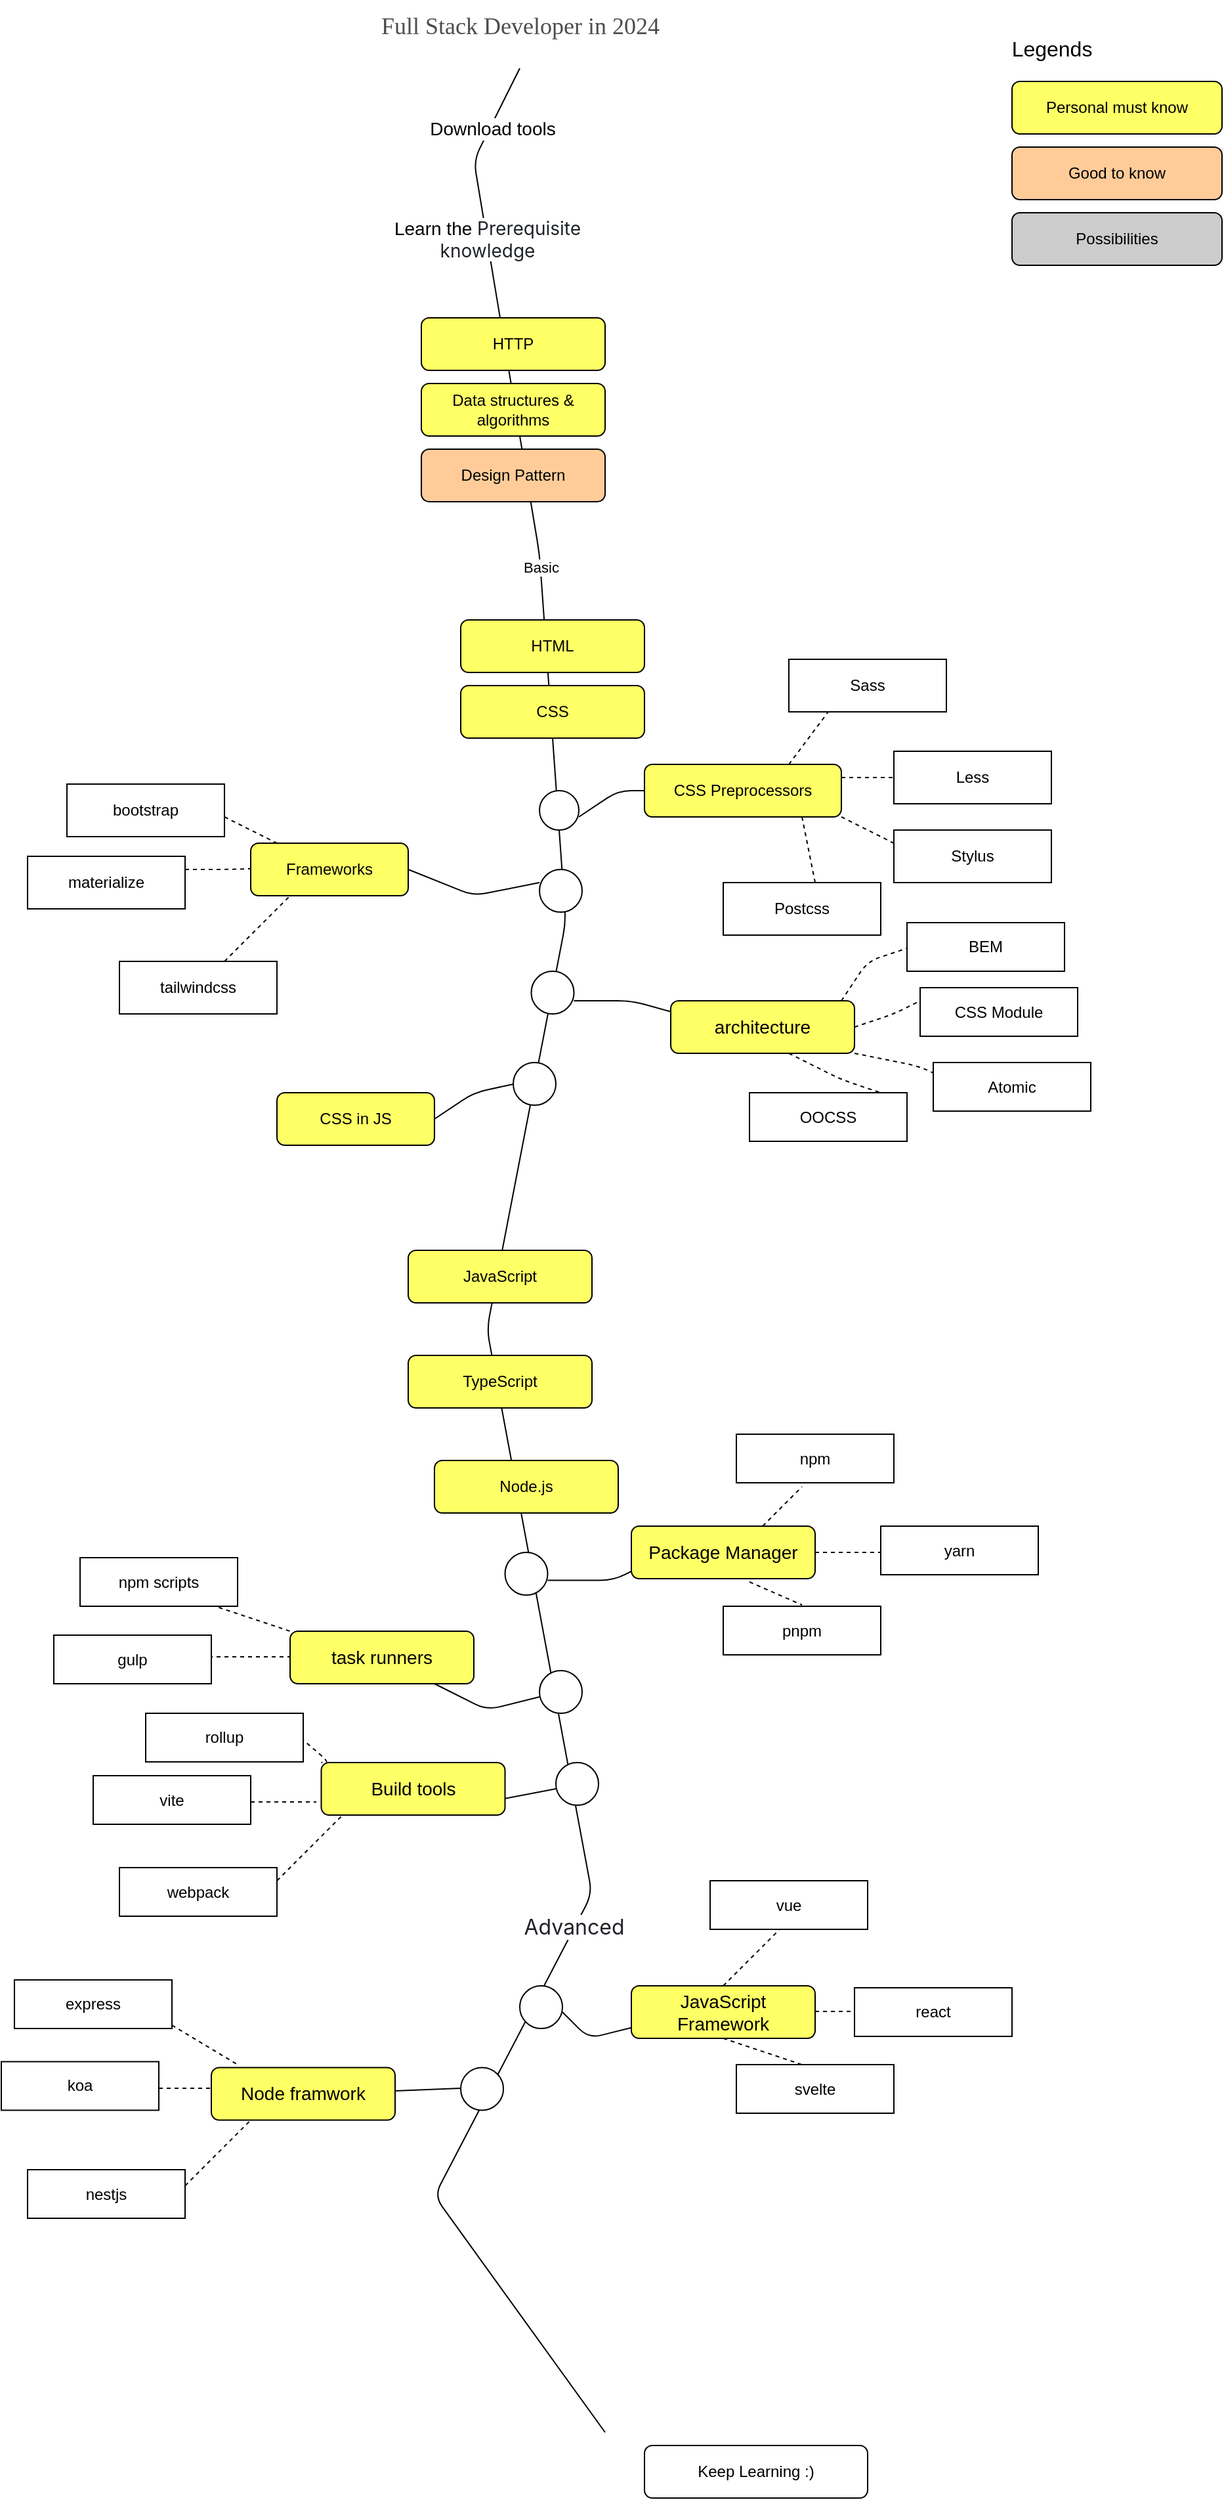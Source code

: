 <mxfile version="26.0.1">
  <diagram id="6a731a19-8d31-9384-78a2-239565b7b9f0" name="Page-1">
    <mxGraphModel dx="1434" dy="780" grid="1" gridSize="10" guides="1" tooltips="1" connect="1" arrows="1" fold="1" page="1" pageScale="1" pageWidth="1169" pageHeight="827" background="none" math="0" shadow="0">
      <root>
        <mxCell id="0" />
        <mxCell id="1" parent="0" />
        <mxCell id="o0vIgVdxRqHnW3IHY1vi-1782" value="Full Stack Developer in 2024" style="text;html=1;align=center;verticalAlign=middle;resizable=0;points=[];autosize=1;strokeColor=none;fillColor=none;fontFamily=Verdana;fontSize=18;fontColor=light-dark(#4d4d4d, #ededed);rounded=1;" vertex="1" parent="1">
          <mxGeometry x="445" y="18" width="280" height="40" as="geometry" />
        </mxCell>
        <mxCell id="o0vIgVdxRqHnW3IHY1vi-1783" value="Legends" style="text;html=1;align=center;verticalAlign=middle;resizable=0;points=[];autosize=1;strokeColor=none;fillColor=none;fontSize=16;rounded=1;" vertex="1" parent="1">
          <mxGeometry x="950" y="40" width="80" height="30" as="geometry" />
        </mxCell>
        <mxCell id="o0vIgVdxRqHnW3IHY1vi-1784" value="Personal must know" style="whiteSpace=wrap;html=1;fillColor=#FFFF66;gradientColor=none;rounded=1;" vertex="1" parent="1">
          <mxGeometry x="960" y="80" width="160" height="40" as="geometry" />
        </mxCell>
        <mxCell id="o0vIgVdxRqHnW3IHY1vi-1785" value="Good to know" style="whiteSpace=wrap;html=1;fillColor=#FFCC99;strokeColor=default;rounded=1;" vertex="1" parent="1">
          <mxGeometry x="960" y="130" width="160" height="40" as="geometry" />
        </mxCell>
        <mxCell id="o0vIgVdxRqHnW3IHY1vi-1786" value="Possibilities" style="whiteSpace=wrap;html=1;strokeColor=default;fillColor=#CCCCCC;rounded=1;" vertex="1" parent="1">
          <mxGeometry x="960" y="180" width="160" height="40" as="geometry" />
        </mxCell>
        <mxCell id="o0vIgVdxRqHnW3IHY1vi-1800" value="Keep Learning :)" style="whiteSpace=wrap;html=1;rounded=1;" vertex="1" parent="1">
          <mxGeometry x="680" y="1880" width="170" height="40" as="geometry" />
        </mxCell>
        <mxCell id="o0vIgVdxRqHnW3IHY1vi-1811" value="" style="endArrow=none;html=1;rounded=1;" edge="1" parent="1">
          <mxGeometry width="50" height="50" relative="1" as="geometry">
            <mxPoint x="650" y="1870" as="sourcePoint" />
            <mxPoint x="585" y="70" as="targetPoint" />
            <Array as="points">
              <mxPoint x="520" y="1690" />
              <mxPoint x="640" y="1460" />
              <mxPoint x="560" y="1030" />
              <mxPoint x="620" y="720" />
              <mxPoint x="600" y="440" />
              <mxPoint x="550" y="140" />
            </Array>
          </mxGeometry>
        </mxCell>
        <mxCell id="o0vIgVdxRqHnW3IHY1vi-1813" value="Download tools" style="edgeLabel;html=1;align=center;verticalAlign=middle;resizable=0;points=[];rounded=1;fontSize=14;" vertex="1" connectable="0" parent="o0vIgVdxRqHnW3IHY1vi-1811">
          <mxGeometry x="0.946" y="-2" relative="1" as="geometry">
            <mxPoint y="-1" as="offset" />
          </mxGeometry>
        </mxCell>
        <mxCell id="o0vIgVdxRqHnW3IHY1vi-1814" value="Learn the&amp;nbsp;&lt;span style=&quot;color: rgb(31, 35, 40); font-family: -apple-system, BlinkMacSystemFont, &amp;quot;Segoe UI&amp;quot;, &amp;quot;Noto Sans&amp;quot;, Helvetica, Arial, sans-serif, &amp;quot;Apple Color Emoji&amp;quot;, &amp;quot;Segoe UI Emoji&amp;quot;; text-align: left; text-wrap: wrap;&quot;&gt;Prerequisite knowledge&lt;/span&gt;" style="edgeLabel;html=1;align=center;verticalAlign=middle;resizable=0;points=[];rounded=1;fontSize=14;" vertex="1" connectable="0" parent="o0vIgVdxRqHnW3IHY1vi-1811">
          <mxGeometry x="0.754" y="-1" relative="1" as="geometry">
            <mxPoint x="-17" y="-93" as="offset" />
          </mxGeometry>
        </mxCell>
        <mxCell id="o0vIgVdxRqHnW3IHY1vi-1821" value="Basic" style="edgeLabel;html=1;align=center;verticalAlign=middle;resizable=0;points=[];rounded=1;" vertex="1" connectable="0" parent="o0vIgVdxRqHnW3IHY1vi-1811">
          <mxGeometry x="0.368" y="-2" relative="1" as="geometry">
            <mxPoint x="-17" y="-207" as="offset" />
          </mxGeometry>
        </mxCell>
        <mxCell id="o0vIgVdxRqHnW3IHY1vi-1926" value="&lt;span style=&quot;color: rgb(31, 35, 40); font-family: -apple-system, BlinkMacSystemFont, &amp;quot;Segoe UI&amp;quot;, &amp;quot;Noto Sans&amp;quot;, Helvetica, Arial, sans-serif, &amp;quot;Apple Color Emoji&amp;quot;, &amp;quot;Segoe UI Emoji&amp;quot;; font-size: 16px; text-align: left; text-wrap: wrap;&quot;&gt;Advanced&lt;/span&gt;" style="edgeLabel;html=1;align=center;verticalAlign=middle;resizable=0;points=[];rounded=1;" vertex="1" connectable="0" parent="o0vIgVdxRqHnW3IHY1vi-1811">
          <mxGeometry x="-0.522" y="1" relative="1" as="geometry">
            <mxPoint as="offset" />
          </mxGeometry>
        </mxCell>
        <mxCell id="o0vIgVdxRqHnW3IHY1vi-1815" value="HTML" style="rounded=1;whiteSpace=wrap;html=1;strokeColor=default;align=center;verticalAlign=middle;fontFamily=Helvetica;fontSize=12;fontColor=default;fillColor=#FFFF66;gradientColor=none;" vertex="1" parent="1">
          <mxGeometry x="540" y="490" width="140" height="40" as="geometry" />
        </mxCell>
        <mxCell id="o0vIgVdxRqHnW3IHY1vi-1816" value="Data structures &amp;amp; algorithms" style="rounded=1;whiteSpace=wrap;html=1;fontSize=12;strokeColor=default;align=center;verticalAlign=middle;fontFamily=Helvetica;fontColor=default;fillColor=#FFFF66;gradientColor=none;" vertex="1" parent="1">
          <mxGeometry x="510" y="310" width="140" height="40" as="geometry" />
        </mxCell>
        <mxCell id="o0vIgVdxRqHnW3IHY1vi-1820" value="Design Pattern" style="rounded=1;whiteSpace=wrap;html=1;strokeColor=default;align=center;verticalAlign=middle;fontFamily=Helvetica;fontSize=12;fontColor=default;fillColor=#FFCC99;gradientColor=none;" vertex="1" parent="1">
          <mxGeometry x="510" y="360" width="140" height="40" as="geometry" />
        </mxCell>
        <mxCell id="o0vIgVdxRqHnW3IHY1vi-1822" value="CSS" style="rounded=1;whiteSpace=wrap;html=1;strokeColor=default;align=center;verticalAlign=middle;fontFamily=Helvetica;fontSize=12;fontColor=default;fillColor=#FFFF66;gradientColor=none;" vertex="1" parent="1">
          <mxGeometry x="540" y="540" width="140" height="40" as="geometry" />
        </mxCell>
        <mxCell id="o0vIgVdxRqHnW3IHY1vi-1823" value="JavaScript" style="rounded=1;whiteSpace=wrap;html=1;strokeColor=default;align=center;verticalAlign=middle;fontFamily=Helvetica;fontSize=12;fontColor=default;fillColor=#FFFF66;gradientColor=none;" vertex="1" parent="1">
          <mxGeometry x="500" y="970" width="140" height="40" as="geometry" />
        </mxCell>
        <mxCell id="o0vIgVdxRqHnW3IHY1vi-1824" value="HTTP" style="rounded=1;whiteSpace=wrap;html=1;strokeColor=default;align=center;verticalAlign=middle;fontFamily=Helvetica;fontSize=12;fontColor=default;fillColor=#FFFF66;gradientColor=none;" vertex="1" parent="1">
          <mxGeometry x="510" y="260" width="140" height="40" as="geometry" />
        </mxCell>
        <mxCell id="o0vIgVdxRqHnW3IHY1vi-1825" value="TypeScript" style="rounded=1;whiteSpace=wrap;html=1;strokeColor=default;align=center;verticalAlign=middle;fontFamily=Helvetica;fontSize=12;fontColor=default;fillColor=#FFFF66;gradientColor=none;" vertex="1" parent="1">
          <mxGeometry x="500" y="1050" width="140" height="40" as="geometry" />
        </mxCell>
        <mxCell id="o0vIgVdxRqHnW3IHY1vi-1830" value="Node.js" style="rounded=1;whiteSpace=wrap;html=1;strokeColor=default;align=center;verticalAlign=middle;fontFamily=Helvetica;fontSize=12;fontColor=default;fillColor=#FFFF66;gradientColor=none;" vertex="1" parent="1">
          <mxGeometry x="520" y="1130" width="140" height="40" as="geometry" />
        </mxCell>
        <mxCell id="o0vIgVdxRqHnW3IHY1vi-1831" value="" style="ellipse;whiteSpace=wrap;html=1;aspect=fixed;rounded=1;" vertex="1" parent="1">
          <mxGeometry x="600" y="620" width="30" height="30" as="geometry" />
        </mxCell>
        <mxCell id="o0vIgVdxRqHnW3IHY1vi-1844" value="" style="endArrow=none;html=1;rounded=1;" edge="1" parent="1">
          <mxGeometry width="50" height="50" relative="1" as="geometry">
            <mxPoint x="630" y="640" as="sourcePoint" />
            <mxPoint x="680" y="620" as="targetPoint" />
            <Array as="points">
              <mxPoint x="660" y="620" />
            </Array>
          </mxGeometry>
        </mxCell>
        <mxCell id="o0vIgVdxRqHnW3IHY1vi-1845" value="&lt;div style=&quot;text-align: left;&quot;&gt;CSS Preprocessors&lt;/div&gt;" style="rounded=1;whiteSpace=wrap;html=1;strokeColor=default;align=center;verticalAlign=middle;fontFamily=Helvetica;fontSize=12;fontColor=default;fillColor=#FFFF66;gradientColor=none;" vertex="1" parent="1">
          <mxGeometry x="680" y="600" width="150" height="40" as="geometry" />
        </mxCell>
        <mxCell id="o0vIgVdxRqHnW3IHY1vi-1847" value="" style="endArrow=none;dashed=1;html=1;rounded=1;" edge="1" parent="1">
          <mxGeometry width="50" height="50" relative="1" as="geometry">
            <mxPoint x="830" y="610" as="sourcePoint" />
            <mxPoint x="870" y="610" as="targetPoint" />
          </mxGeometry>
        </mxCell>
        <mxCell id="o0vIgVdxRqHnW3IHY1vi-1848" value="" style="endArrow=none;dashed=1;html=1;rounded=1;exitX=1;exitY=1;exitDx=0;exitDy=0;" edge="1" parent="1" source="o0vIgVdxRqHnW3IHY1vi-1845">
          <mxGeometry width="50" height="50" relative="1" as="geometry">
            <mxPoint x="820" y="700" as="sourcePoint" />
            <mxPoint x="870" y="660" as="targetPoint" />
          </mxGeometry>
        </mxCell>
        <mxCell id="o0vIgVdxRqHnW3IHY1vi-1849" value="" style="endArrow=none;dashed=1;html=1;rounded=1;" edge="1" parent="1">
          <mxGeometry width="50" height="50" relative="1" as="geometry">
            <mxPoint x="810" y="690" as="sourcePoint" />
            <mxPoint x="800" y="640" as="targetPoint" />
          </mxGeometry>
        </mxCell>
        <mxCell id="o0vIgVdxRqHnW3IHY1vi-1850" value="" style="endArrow=none;dashed=1;html=1;rounded=1;" edge="1" parent="1">
          <mxGeometry width="50" height="50" relative="1" as="geometry">
            <mxPoint x="790" y="600" as="sourcePoint" />
            <mxPoint x="820" y="560" as="targetPoint" />
          </mxGeometry>
        </mxCell>
        <mxCell id="o0vIgVdxRqHnW3IHY1vi-1852" value="Sass" style="rounded=0;whiteSpace=wrap;html=1;" vertex="1" parent="1">
          <mxGeometry x="790" y="520" width="120" height="40" as="geometry" />
        </mxCell>
        <mxCell id="o0vIgVdxRqHnW3IHY1vi-1853" value="Less" style="rounded=0;whiteSpace=wrap;html=1;" vertex="1" parent="1">
          <mxGeometry x="870" y="590" width="120" height="40" as="geometry" />
        </mxCell>
        <mxCell id="o0vIgVdxRqHnW3IHY1vi-1854" value="Stylus" style="rounded=0;whiteSpace=wrap;html=1;" vertex="1" parent="1">
          <mxGeometry x="870" y="650" width="120" height="40" as="geometry" />
        </mxCell>
        <mxCell id="o0vIgVdxRqHnW3IHY1vi-1855" value="Postcss" style="rounded=0;whiteSpace=wrap;html=1;" vertex="1" parent="1">
          <mxGeometry x="740" y="690" width="120" height="40" as="geometry" />
        </mxCell>
        <mxCell id="o0vIgVdxRqHnW3IHY1vi-1856" value="" style="ellipse;whiteSpace=wrap;html=1;aspect=fixed;rounded=1;strokeColor=default;align=center;verticalAlign=middle;fontFamily=Helvetica;fontSize=12;fontColor=default;fillColor=default;" vertex="1" parent="1">
          <mxGeometry x="600" y="680" width="32.5" height="32.5" as="geometry" />
        </mxCell>
        <mxCell id="o0vIgVdxRqHnW3IHY1vi-1857" value="" style="endArrow=none;html=1;rounded=1;" edge="1" parent="1">
          <mxGeometry width="50" height="50" relative="1" as="geometry">
            <mxPoint x="500" y="680" as="sourcePoint" />
            <mxPoint x="600" y="690" as="targetPoint" />
            <Array as="points">
              <mxPoint x="550" y="700" />
            </Array>
          </mxGeometry>
        </mxCell>
        <mxCell id="o0vIgVdxRqHnW3IHY1vi-1858" value="Frameworks" style="rounded=1;whiteSpace=wrap;html=1;strokeColor=default;align=center;verticalAlign=middle;fontFamily=Helvetica;fontSize=12;fontColor=default;fillColor=#FFFF66;gradientColor=none;" vertex="1" parent="1">
          <mxGeometry x="380" y="660" width="120" height="40" as="geometry" />
        </mxCell>
        <mxCell id="o0vIgVdxRqHnW3IHY1vi-1859" value="" style="endArrow=none;dashed=1;html=1;rounded=1;" edge="1" parent="1">
          <mxGeometry width="50" height="50" relative="1" as="geometry">
            <mxPoint x="360" y="750" as="sourcePoint" />
            <mxPoint x="410" y="700" as="targetPoint" />
          </mxGeometry>
        </mxCell>
        <mxCell id="o0vIgVdxRqHnW3IHY1vi-1860" value="" style="endArrow=none;dashed=1;html=1;rounded=1;" edge="1" parent="1">
          <mxGeometry width="50" height="50" relative="1" as="geometry">
            <mxPoint x="330" y="680" as="sourcePoint" />
            <mxPoint x="380" y="679.5" as="targetPoint" />
            <Array as="points">
              <mxPoint x="360" y="680" />
            </Array>
          </mxGeometry>
        </mxCell>
        <mxCell id="o0vIgVdxRqHnW3IHY1vi-1861" value="" style="endArrow=none;dashed=1;html=1;rounded=1;" edge="1" parent="1">
          <mxGeometry width="50" height="50" relative="1" as="geometry">
            <mxPoint x="360" y="640" as="sourcePoint" />
            <mxPoint x="400" y="660" as="targetPoint" />
            <Array as="points">
              <mxPoint x="400" y="660" />
            </Array>
          </mxGeometry>
        </mxCell>
        <mxCell id="o0vIgVdxRqHnW3IHY1vi-1862" value="bootstrap" style="rounded=0;whiteSpace=wrap;html=1;" vertex="1" parent="1">
          <mxGeometry x="240" y="615" width="120" height="40" as="geometry" />
        </mxCell>
        <mxCell id="o0vIgVdxRqHnW3IHY1vi-1863" value="materialize" style="rounded=0;whiteSpace=wrap;html=1;" vertex="1" parent="1">
          <mxGeometry x="210" y="670" width="120" height="40" as="geometry" />
        </mxCell>
        <mxCell id="o0vIgVdxRqHnW3IHY1vi-1864" value="tailwindcss" style="rounded=0;whiteSpace=wrap;html=1;" vertex="1" parent="1">
          <mxGeometry x="280" y="750" width="120" height="40" as="geometry" />
        </mxCell>
        <mxCell id="o0vIgVdxRqHnW3IHY1vi-1865" value="" style="ellipse;whiteSpace=wrap;html=1;aspect=fixed;rounded=1;strokeColor=default;align=center;verticalAlign=middle;fontFamily=Helvetica;fontSize=12;fontColor=default;fillColor=default;" vertex="1" parent="1">
          <mxGeometry x="593.75" y="757.5" width="32.5" height="32.5" as="geometry" />
        </mxCell>
        <mxCell id="o0vIgVdxRqHnW3IHY1vi-1866" value="" style="endArrow=none;html=1;rounded=1;" edge="1" parent="1">
          <mxGeometry width="50" height="50" relative="1" as="geometry">
            <mxPoint x="626.25" y="780" as="sourcePoint" />
            <mxPoint x="706.25" y="790" as="targetPoint" />
            <Array as="points">
              <mxPoint x="670" y="780" />
            </Array>
          </mxGeometry>
        </mxCell>
        <mxCell id="o0vIgVdxRqHnW3IHY1vi-1867" value="&lt;font style=&quot;font-size: 14px;&quot;&gt;architecture&lt;/font&gt;" style="rounded=1;whiteSpace=wrap;html=1;strokeColor=default;align=center;verticalAlign=middle;fontFamily=Helvetica;fontSize=12;fontColor=default;fillColor=#FFFF66;gradientColor=none;" vertex="1" parent="1">
          <mxGeometry x="700" y="780" width="140" height="40" as="geometry" />
        </mxCell>
        <mxCell id="o0vIgVdxRqHnW3IHY1vi-1868" value="" style="endArrow=none;dashed=1;html=1;rounded=1;" edge="1" parent="1">
          <mxGeometry width="50" height="50" relative="1" as="geometry">
            <mxPoint x="830" y="780" as="sourcePoint" />
            <mxPoint x="880" y="740" as="targetPoint" />
            <Array as="points">
              <mxPoint x="850" y="750" />
            </Array>
          </mxGeometry>
        </mxCell>
        <mxCell id="o0vIgVdxRqHnW3IHY1vi-1869" value="" style="endArrow=none;dashed=1;html=1;rounded=1;" edge="1" parent="1">
          <mxGeometry width="50" height="50" relative="1" as="geometry">
            <mxPoint x="840" y="800" as="sourcePoint" />
            <mxPoint x="890" y="780" as="targetPoint" />
            <Array as="points">
              <mxPoint x="870" y="790" />
            </Array>
          </mxGeometry>
        </mxCell>
        <mxCell id="o0vIgVdxRqHnW3IHY1vi-1870" value="" style="endArrow=none;dashed=1;html=1;rounded=1;" edge="1" parent="1">
          <mxGeometry width="50" height="50" relative="1" as="geometry">
            <mxPoint x="840" y="820" as="sourcePoint" />
            <mxPoint x="910" y="840" as="targetPoint" />
            <Array as="points">
              <mxPoint x="890" y="830" />
            </Array>
          </mxGeometry>
        </mxCell>
        <mxCell id="o0vIgVdxRqHnW3IHY1vi-1871" value="" style="endArrow=none;dashed=1;html=1;rounded=1;" edge="1" parent="1">
          <mxGeometry width="50" height="50" relative="1" as="geometry">
            <mxPoint x="790" y="820" as="sourcePoint" />
            <mxPoint x="860" y="850" as="targetPoint" />
            <Array as="points">
              <mxPoint x="830" y="840" />
            </Array>
          </mxGeometry>
        </mxCell>
        <mxCell id="o0vIgVdxRqHnW3IHY1vi-1872" value="BEM" style="rounded=0;whiteSpace=wrap;html=1;" vertex="1" parent="1">
          <mxGeometry x="880" y="720.5" width="120" height="37" as="geometry" />
        </mxCell>
        <mxCell id="o0vIgVdxRqHnW3IHY1vi-1873" value="CSS Module" style="rounded=0;whiteSpace=wrap;html=1;" vertex="1" parent="1">
          <mxGeometry x="890" y="770" width="120" height="37" as="geometry" />
        </mxCell>
        <mxCell id="o0vIgVdxRqHnW3IHY1vi-1875" value="Atomic" style="rounded=0;whiteSpace=wrap;html=1;" vertex="1" parent="1">
          <mxGeometry x="900" y="827" width="120" height="37" as="geometry" />
        </mxCell>
        <mxCell id="o0vIgVdxRqHnW3IHY1vi-1876" value="OOCSS" style="rounded=0;whiteSpace=wrap;html=1;" vertex="1" parent="1">
          <mxGeometry x="760" y="850" width="120" height="37" as="geometry" />
        </mxCell>
        <mxCell id="o0vIgVdxRqHnW3IHY1vi-1885" value="" style="ellipse;whiteSpace=wrap;html=1;aspect=fixed;rounded=1;strokeColor=default;align=center;verticalAlign=middle;fontFamily=Helvetica;fontSize=12;fontColor=default;fillColor=default;" vertex="1" parent="1">
          <mxGeometry x="580" y="827" width="32.5" height="32.5" as="geometry" />
        </mxCell>
        <mxCell id="o0vIgVdxRqHnW3IHY1vi-1886" value="" style="endArrow=none;html=1;rounded=1;" edge="1" parent="1">
          <mxGeometry width="50" height="50" relative="1" as="geometry">
            <mxPoint x="520" y="870" as="sourcePoint" />
            <mxPoint x="580" y="843.5" as="targetPoint" />
            <Array as="points">
              <mxPoint x="550" y="850" />
            </Array>
          </mxGeometry>
        </mxCell>
        <mxCell id="o0vIgVdxRqHnW3IHY1vi-1888" value="CSS in JS" style="rounded=1;whiteSpace=wrap;html=1;strokeColor=default;align=center;verticalAlign=middle;fontFamily=Helvetica;fontSize=12;fontColor=default;fillColor=#FFFF66;gradientColor=none;" vertex="1" parent="1">
          <mxGeometry x="400" y="850" width="120" height="40" as="geometry" />
        </mxCell>
        <mxCell id="o0vIgVdxRqHnW3IHY1vi-1893" value="" style="ellipse;whiteSpace=wrap;html=1;aspect=fixed;rounded=1;strokeColor=default;align=center;verticalAlign=middle;fontFamily=Helvetica;fontSize=12;fontColor=default;fillColor=default;" vertex="1" parent="1">
          <mxGeometry x="573.75" y="1200" width="32.5" height="32.5" as="geometry" />
        </mxCell>
        <mxCell id="o0vIgVdxRqHnW3IHY1vi-1894" value="" style="endArrow=none;html=1;rounded=1;" edge="1" parent="1">
          <mxGeometry width="50" height="50" relative="1" as="geometry">
            <mxPoint x="606.25" y="1221.25" as="sourcePoint" />
            <mxPoint x="676.25" y="1211.25" as="targetPoint" />
            <Array as="points">
              <mxPoint x="656.25" y="1221.25" />
            </Array>
          </mxGeometry>
        </mxCell>
        <mxCell id="o0vIgVdxRqHnW3IHY1vi-1896" value="&lt;span style=&quot;font-size: 14px;&quot;&gt;Package Manager&lt;/span&gt;" style="rounded=1;whiteSpace=wrap;html=1;strokeColor=default;align=center;verticalAlign=middle;fontFamily=Helvetica;fontSize=12;fontColor=default;fillColor=#FFFF66;gradientColor=none;" vertex="1" parent="1">
          <mxGeometry x="670" y="1180" width="140" height="40" as="geometry" />
        </mxCell>
        <mxCell id="o0vIgVdxRqHnW3IHY1vi-1897" value="" style="endArrow=none;dashed=1;html=1;rounded=1;" edge="1" parent="1">
          <mxGeometry width="50" height="50" relative="1" as="geometry">
            <mxPoint x="770" y="1180" as="sourcePoint" />
            <mxPoint x="800" y="1150" as="targetPoint" />
          </mxGeometry>
        </mxCell>
        <mxCell id="o0vIgVdxRqHnW3IHY1vi-1898" value="" style="endArrow=none;dashed=1;html=1;rounded=1;" edge="1" parent="1">
          <mxGeometry width="50" height="50" relative="1" as="geometry">
            <mxPoint x="810" y="1200" as="sourcePoint" />
            <mxPoint x="860" y="1200" as="targetPoint" />
            <Array as="points">
              <mxPoint x="840" y="1200" />
            </Array>
          </mxGeometry>
        </mxCell>
        <mxCell id="o0vIgVdxRqHnW3IHY1vi-1899" value="" style="endArrow=none;dashed=1;html=1;rounded=1;" edge="1" parent="1">
          <mxGeometry width="50" height="50" relative="1" as="geometry">
            <mxPoint x="760" y="1222.5" as="sourcePoint" />
            <mxPoint x="800" y="1240" as="targetPoint" />
          </mxGeometry>
        </mxCell>
        <mxCell id="o0vIgVdxRqHnW3IHY1vi-1902" value="npm" style="rounded=0;whiteSpace=wrap;html=1;" vertex="1" parent="1">
          <mxGeometry x="750" y="1110" width="120" height="37" as="geometry" />
        </mxCell>
        <mxCell id="o0vIgVdxRqHnW3IHY1vi-1903" value="pnpm" style="rounded=0;whiteSpace=wrap;html=1;" vertex="1" parent="1">
          <mxGeometry x="740" y="1241" width="120" height="37" as="geometry" />
        </mxCell>
        <mxCell id="o0vIgVdxRqHnW3IHY1vi-1905" value="yarn" style="rounded=0;whiteSpace=wrap;html=1;" vertex="1" parent="1">
          <mxGeometry x="860" y="1180" width="120" height="37" as="geometry" />
        </mxCell>
        <mxCell id="o0vIgVdxRqHnW3IHY1vi-1906" value="" style="ellipse;whiteSpace=wrap;html=1;aspect=fixed;rounded=1;strokeColor=default;align=center;verticalAlign=middle;fontFamily=Helvetica;fontSize=12;fontColor=default;fillColor=default;" vertex="1" parent="1">
          <mxGeometry x="600" y="1290" width="32.5" height="32.5" as="geometry" />
        </mxCell>
        <mxCell id="o0vIgVdxRqHnW3IHY1vi-1907" value="" style="endArrow=none;html=1;rounded=1;" edge="1" parent="1">
          <mxGeometry width="50" height="50" relative="1" as="geometry">
            <mxPoint x="520" y="1300" as="sourcePoint" />
            <mxPoint x="600" y="1310" as="targetPoint" />
            <Array as="points">
              <mxPoint x="560" y="1320" />
            </Array>
          </mxGeometry>
        </mxCell>
        <mxCell id="o0vIgVdxRqHnW3IHY1vi-1909" value="&lt;span style=&quot;font-size: 14px;&quot;&gt;task runners&lt;/span&gt;" style="rounded=1;whiteSpace=wrap;html=1;strokeColor=default;align=center;verticalAlign=middle;fontFamily=Helvetica;fontSize=12;fontColor=default;fillColor=#FFFF66;gradientColor=none;" vertex="1" parent="1">
          <mxGeometry x="410" y="1260" width="140" height="40" as="geometry" />
        </mxCell>
        <mxCell id="o0vIgVdxRqHnW3IHY1vi-1910" value="" style="endArrow=none;dashed=1;html=1;rounded=1;" edge="1" parent="1">
          <mxGeometry width="50" height="50" relative="1" as="geometry">
            <mxPoint x="350" y="1240" as="sourcePoint" />
            <mxPoint x="410" y="1260" as="targetPoint" />
          </mxGeometry>
        </mxCell>
        <mxCell id="o0vIgVdxRqHnW3IHY1vi-1911" value="" style="endArrow=none;dashed=1;html=1;rounded=1;" edge="1" parent="1">
          <mxGeometry width="50" height="50" relative="1" as="geometry">
            <mxPoint x="330" y="1279.5" as="sourcePoint" />
            <mxPoint x="410" y="1279.5" as="targetPoint" />
            <Array as="points">
              <mxPoint x="380" y="1279.5" />
            </Array>
          </mxGeometry>
        </mxCell>
        <mxCell id="o0vIgVdxRqHnW3IHY1vi-1913" value="npm scripts" style="rounded=0;whiteSpace=wrap;html=1;" vertex="1" parent="1">
          <mxGeometry x="250" y="1204" width="120" height="37" as="geometry" />
        </mxCell>
        <mxCell id="o0vIgVdxRqHnW3IHY1vi-1914" value="gulp" style="rounded=0;whiteSpace=wrap;html=1;" vertex="1" parent="1">
          <mxGeometry x="230" y="1263" width="120" height="37" as="geometry" />
        </mxCell>
        <mxCell id="o0vIgVdxRqHnW3IHY1vi-1916" value="" style="ellipse;whiteSpace=wrap;html=1;aspect=fixed;rounded=1;strokeColor=default;align=center;verticalAlign=middle;fontFamily=Helvetica;fontSize=12;fontColor=default;fillColor=default;" vertex="1" parent="1">
          <mxGeometry x="612.5" y="1360" width="32.5" height="32.5" as="geometry" />
        </mxCell>
        <mxCell id="o0vIgVdxRqHnW3IHY1vi-1917" value="" style="endArrow=none;html=1;rounded=1;" edge="1" parent="1">
          <mxGeometry width="50" height="50" relative="1" as="geometry">
            <mxPoint x="560" y="1390" as="sourcePoint" />
            <mxPoint x="612.5" y="1380" as="targetPoint" />
          </mxGeometry>
        </mxCell>
        <mxCell id="o0vIgVdxRqHnW3IHY1vi-1918" value="&lt;span style=&quot;font-size: 14px;&quot;&gt;Build tools&lt;/span&gt;" style="rounded=1;whiteSpace=wrap;html=1;strokeColor=default;align=center;verticalAlign=middle;fontFamily=Helvetica;fontSize=12;fontColor=default;fillColor=#FFFF66;gradientColor=none;" vertex="1" parent="1">
          <mxGeometry x="433.75" y="1360" width="140" height="40" as="geometry" />
        </mxCell>
        <mxCell id="o0vIgVdxRqHnW3IHY1vi-1919" value="" style="endArrow=none;dashed=1;html=1;rounded=1;" edge="1" parent="1">
          <mxGeometry width="50" height="50" relative="1" as="geometry">
            <mxPoint x="400" y="1450" as="sourcePoint" />
            <mxPoint x="450" y="1400" as="targetPoint" />
          </mxGeometry>
        </mxCell>
        <mxCell id="o0vIgVdxRqHnW3IHY1vi-1921" value="" style="endArrow=none;dashed=1;html=1;rounded=1;" edge="1" parent="1">
          <mxGeometry width="50" height="50" relative="1" as="geometry">
            <mxPoint x="380" y="1390" as="sourcePoint" />
            <mxPoint x="430" y="1390" as="targetPoint" />
          </mxGeometry>
        </mxCell>
        <mxCell id="o0vIgVdxRqHnW3IHY1vi-1922" value="" style="endArrow=none;dashed=1;html=1;rounded=1;" edge="1" parent="1">
          <mxGeometry width="50" height="50" relative="1" as="geometry">
            <mxPoint x="413.75" y="1337.5" as="sourcePoint" />
            <mxPoint x="433.75" y="1360" as="targetPoint" />
            <Array as="points">
              <mxPoint x="440" y="1360" />
            </Array>
          </mxGeometry>
        </mxCell>
        <mxCell id="o0vIgVdxRqHnW3IHY1vi-1923" value="rollup" style="rounded=0;whiteSpace=wrap;html=1;" vertex="1" parent="1">
          <mxGeometry x="300" y="1322.5" width="120" height="37" as="geometry" />
        </mxCell>
        <mxCell id="o0vIgVdxRqHnW3IHY1vi-1924" value="vite" style="rounded=0;whiteSpace=wrap;html=1;" vertex="1" parent="1">
          <mxGeometry x="260" y="1370" width="120" height="37" as="geometry" />
        </mxCell>
        <mxCell id="o0vIgVdxRqHnW3IHY1vi-1925" value="webpack" style="rounded=0;whiteSpace=wrap;html=1;" vertex="1" parent="1">
          <mxGeometry x="280" y="1440" width="120" height="37" as="geometry" />
        </mxCell>
        <mxCell id="o0vIgVdxRqHnW3IHY1vi-1932" value="" style="ellipse;whiteSpace=wrap;html=1;aspect=fixed;rounded=1;strokeColor=default;align=center;verticalAlign=middle;fontFamily=Helvetica;fontSize=12;fontColor=default;fillColor=default;" vertex="1" parent="1">
          <mxGeometry x="585" y="1530" width="32.5" height="32.5" as="geometry" />
        </mxCell>
        <mxCell id="o0vIgVdxRqHnW3IHY1vi-1933" value="" style="endArrow=none;html=1;rounded=1;" edge="1" parent="1">
          <mxGeometry width="50" height="50" relative="1" as="geometry">
            <mxPoint x="617.5" y="1550" as="sourcePoint" />
            <mxPoint x="677.5" y="1560" as="targetPoint" />
            <Array as="points">
              <mxPoint x="637.5" y="1570" />
            </Array>
          </mxGeometry>
        </mxCell>
        <mxCell id="o0vIgVdxRqHnW3IHY1vi-1934" value="&lt;span style=&quot;font-size: 14px;&quot;&gt;JavaScript Framework&lt;/span&gt;" style="rounded=1;whiteSpace=wrap;html=1;strokeColor=default;align=center;verticalAlign=middle;fontFamily=Helvetica;fontSize=12;fontColor=default;fillColor=#FFFF66;gradientColor=none;" vertex="1" parent="1">
          <mxGeometry x="670" y="1530" width="140" height="40" as="geometry" />
        </mxCell>
        <mxCell id="o0vIgVdxRqHnW3IHY1vi-1935" value="" style="endArrow=none;dashed=1;html=1;rounded=1;" edge="1" parent="1">
          <mxGeometry width="50" height="50" relative="1" as="geometry">
            <mxPoint x="740" y="1530" as="sourcePoint" />
            <mxPoint x="790" y="1480" as="targetPoint" />
          </mxGeometry>
        </mxCell>
        <mxCell id="o0vIgVdxRqHnW3IHY1vi-1937" value="" style="endArrow=none;dashed=1;html=1;rounded=1;" edge="1" parent="1">
          <mxGeometry width="50" height="50" relative="1" as="geometry">
            <mxPoint x="740" y="1570" as="sourcePoint" />
            <mxPoint x="800" y="1590" as="targetPoint" />
          </mxGeometry>
        </mxCell>
        <mxCell id="o0vIgVdxRqHnW3IHY1vi-1938" value="" style="endArrow=none;dashed=1;html=1;rounded=1;" edge="1" parent="1">
          <mxGeometry width="50" height="50" relative="1" as="geometry">
            <mxPoint x="810" y="1549.5" as="sourcePoint" />
            <mxPoint x="850" y="1549.5" as="targetPoint" />
          </mxGeometry>
        </mxCell>
        <mxCell id="o0vIgVdxRqHnW3IHY1vi-1939" value="vue" style="rounded=0;whiteSpace=wrap;html=1;" vertex="1" parent="1">
          <mxGeometry x="730" y="1450" width="120" height="37" as="geometry" />
        </mxCell>
        <mxCell id="o0vIgVdxRqHnW3IHY1vi-1940" value="react" style="rounded=0;whiteSpace=wrap;html=1;" vertex="1" parent="1">
          <mxGeometry x="840" y="1531.5" width="120" height="37" as="geometry" />
        </mxCell>
        <mxCell id="o0vIgVdxRqHnW3IHY1vi-1941" value="svelte" style="rounded=0;whiteSpace=wrap;html=1;" vertex="1" parent="1">
          <mxGeometry x="750" y="1590" width="120" height="37" as="geometry" />
        </mxCell>
        <mxCell id="o0vIgVdxRqHnW3IHY1vi-1942" value="" style="ellipse;whiteSpace=wrap;html=1;aspect=fixed;rounded=1;strokeColor=default;align=center;verticalAlign=middle;fontFamily=Helvetica;fontSize=12;fontColor=default;fillColor=default;" vertex="1" parent="1">
          <mxGeometry x="540" y="1592.25" width="32.5" height="32.5" as="geometry" />
        </mxCell>
        <mxCell id="o0vIgVdxRqHnW3IHY1vi-1943" value="&lt;span style=&quot;font-size: 14px;&quot;&gt;Node framwork&lt;/span&gt;" style="rounded=1;whiteSpace=wrap;html=1;strokeColor=default;align=center;verticalAlign=middle;fontFamily=Helvetica;fontSize=12;fontColor=default;fillColor=#FFFF66;gradientColor=none;" vertex="1" parent="1">
          <mxGeometry x="350" y="1592.25" width="140" height="40" as="geometry" />
        </mxCell>
        <mxCell id="o0vIgVdxRqHnW3IHY1vi-1944" value="" style="endArrow=none;html=1;rounded=1;" edge="1" parent="1">
          <mxGeometry width="50" height="50" relative="1" as="geometry">
            <mxPoint x="490" y="1610" as="sourcePoint" />
            <mxPoint x="540" y="1608" as="targetPoint" />
          </mxGeometry>
        </mxCell>
        <mxCell id="o0vIgVdxRqHnW3IHY1vi-1945" value="" style="endArrow=none;dashed=1;html=1;rounded=1;" edge="1" parent="1">
          <mxGeometry width="50" height="50" relative="1" as="geometry">
            <mxPoint x="320" y="1560" as="sourcePoint" />
            <mxPoint x="370" y="1590" as="targetPoint" />
          </mxGeometry>
        </mxCell>
        <mxCell id="o0vIgVdxRqHnW3IHY1vi-1946" value="" style="endArrow=none;dashed=1;html=1;rounded=1;" edge="1" parent="1">
          <mxGeometry width="50" height="50" relative="1" as="geometry">
            <mxPoint x="310" y="1608" as="sourcePoint" />
            <mxPoint x="350" y="1608" as="targetPoint" />
          </mxGeometry>
        </mxCell>
        <mxCell id="o0vIgVdxRqHnW3IHY1vi-1947" value="" style="endArrow=none;dashed=1;html=1;rounded=1;" edge="1" parent="1">
          <mxGeometry width="50" height="50" relative="1" as="geometry">
            <mxPoint x="330" y="1682.25" as="sourcePoint" />
            <mxPoint x="380" y="1632.25" as="targetPoint" />
          </mxGeometry>
        </mxCell>
        <mxCell id="o0vIgVdxRqHnW3IHY1vi-1948" value="express" style="rounded=0;whiteSpace=wrap;html=1;" vertex="1" parent="1">
          <mxGeometry x="200" y="1525.5" width="120" height="37" as="geometry" />
        </mxCell>
        <mxCell id="o0vIgVdxRqHnW3IHY1vi-1949" value="koa" style="rounded=0;whiteSpace=wrap;html=1;" vertex="1" parent="1">
          <mxGeometry x="190" y="1587.75" width="120" height="37" as="geometry" />
        </mxCell>
        <mxCell id="o0vIgVdxRqHnW3IHY1vi-1950" value="nestjs" style="rounded=0;whiteSpace=wrap;html=1;" vertex="1" parent="1">
          <mxGeometry x="210" y="1670" width="120" height="37" as="geometry" />
        </mxCell>
      </root>
    </mxGraphModel>
  </diagram>
</mxfile>
